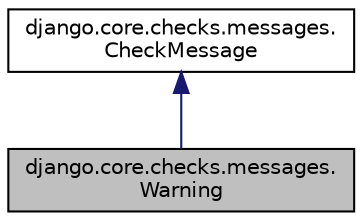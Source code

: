 digraph "django.core.checks.messages.Warning"
{
 // LATEX_PDF_SIZE
  edge [fontname="Helvetica",fontsize="10",labelfontname="Helvetica",labelfontsize="10"];
  node [fontname="Helvetica",fontsize="10",shape=record];
  Node1 [label="django.core.checks.messages.\lWarning",height=0.2,width=0.4,color="black", fillcolor="grey75", style="filled", fontcolor="black",tooltip=" "];
  Node2 -> Node1 [dir="back",color="midnightblue",fontsize="10",style="solid",fontname="Helvetica"];
  Node2 [label="django.core.checks.messages.\lCheckMessage",height=0.2,width=0.4,color="black", fillcolor="white", style="filled",URL="$d7/d43/classdjango_1_1core_1_1checks_1_1messages_1_1_check_message.html",tooltip=" "];
}
